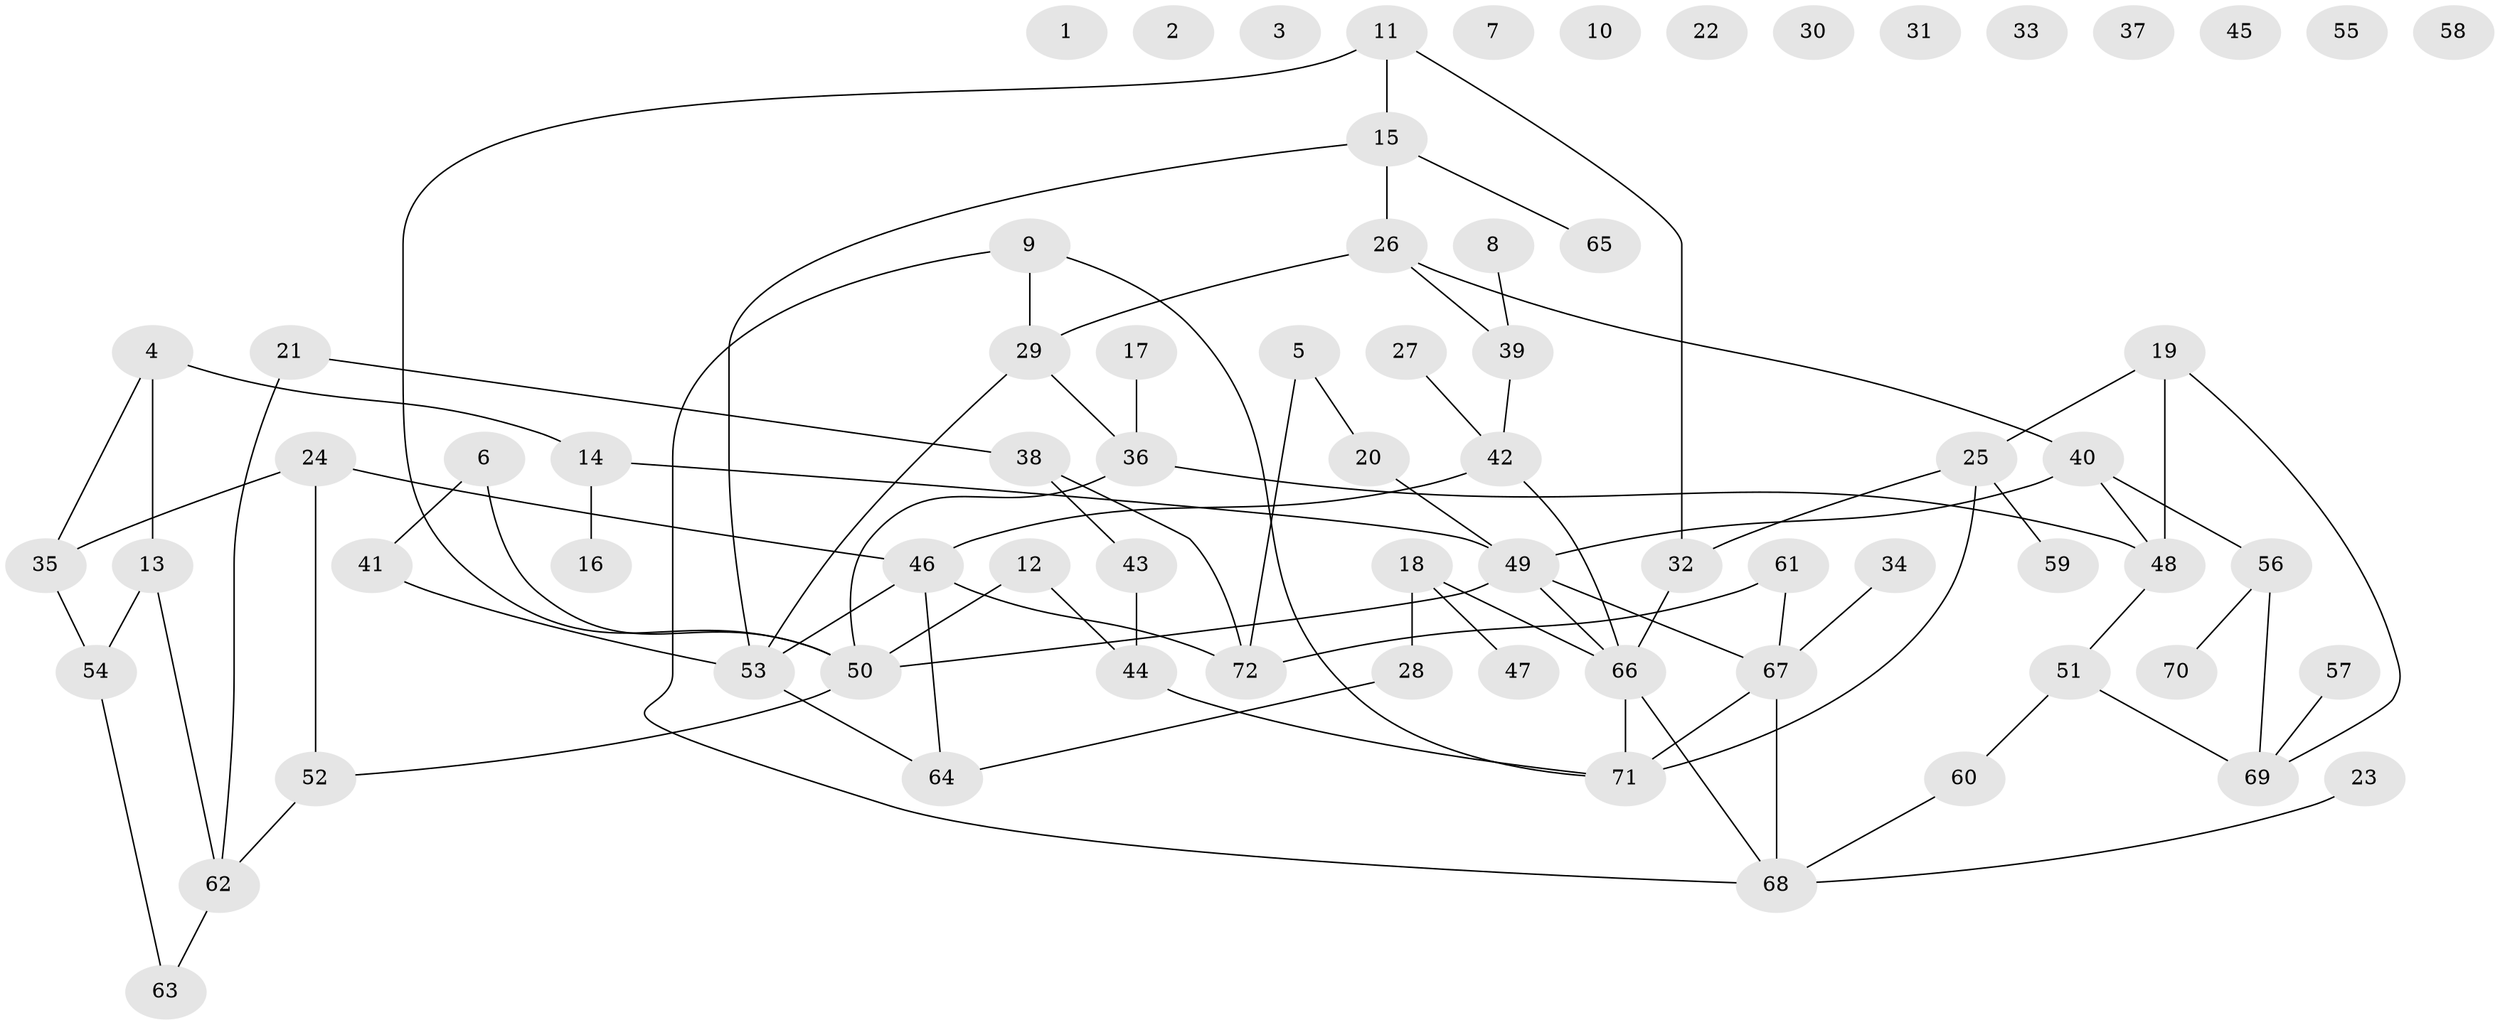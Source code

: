 // Generated by graph-tools (version 1.1) at 2025/39/03/09/25 04:39:05]
// undirected, 72 vertices, 87 edges
graph export_dot {
graph [start="1"]
  node [color=gray90,style=filled];
  1;
  2;
  3;
  4;
  5;
  6;
  7;
  8;
  9;
  10;
  11;
  12;
  13;
  14;
  15;
  16;
  17;
  18;
  19;
  20;
  21;
  22;
  23;
  24;
  25;
  26;
  27;
  28;
  29;
  30;
  31;
  32;
  33;
  34;
  35;
  36;
  37;
  38;
  39;
  40;
  41;
  42;
  43;
  44;
  45;
  46;
  47;
  48;
  49;
  50;
  51;
  52;
  53;
  54;
  55;
  56;
  57;
  58;
  59;
  60;
  61;
  62;
  63;
  64;
  65;
  66;
  67;
  68;
  69;
  70;
  71;
  72;
  4 -- 13;
  4 -- 14;
  4 -- 35;
  5 -- 20;
  5 -- 72;
  6 -- 41;
  6 -- 50;
  8 -- 39;
  9 -- 29;
  9 -- 68;
  9 -- 71;
  11 -- 15;
  11 -- 32;
  11 -- 50;
  12 -- 44;
  12 -- 50;
  13 -- 54;
  13 -- 62;
  14 -- 16;
  14 -- 49;
  15 -- 26;
  15 -- 53;
  15 -- 65;
  17 -- 36;
  18 -- 28;
  18 -- 47;
  18 -- 66;
  19 -- 25;
  19 -- 48;
  19 -- 69;
  20 -- 49;
  21 -- 38;
  21 -- 62;
  23 -- 68;
  24 -- 35;
  24 -- 46;
  24 -- 52;
  25 -- 32;
  25 -- 59;
  25 -- 71;
  26 -- 29;
  26 -- 39;
  26 -- 40;
  27 -- 42;
  28 -- 64;
  29 -- 36;
  29 -- 53;
  32 -- 66;
  34 -- 67;
  35 -- 54;
  36 -- 48;
  36 -- 50;
  38 -- 43;
  38 -- 72;
  39 -- 42;
  40 -- 48;
  40 -- 49;
  40 -- 56;
  41 -- 53;
  42 -- 46;
  42 -- 66;
  43 -- 44;
  44 -- 71;
  46 -- 53;
  46 -- 64;
  46 -- 72;
  48 -- 51;
  49 -- 50;
  49 -- 66;
  49 -- 67;
  50 -- 52;
  51 -- 60;
  51 -- 69;
  52 -- 62;
  53 -- 64;
  54 -- 63;
  56 -- 69;
  56 -- 70;
  57 -- 69;
  60 -- 68;
  61 -- 67;
  61 -- 72;
  62 -- 63;
  66 -- 68;
  66 -- 71;
  67 -- 68;
  67 -- 71;
}
